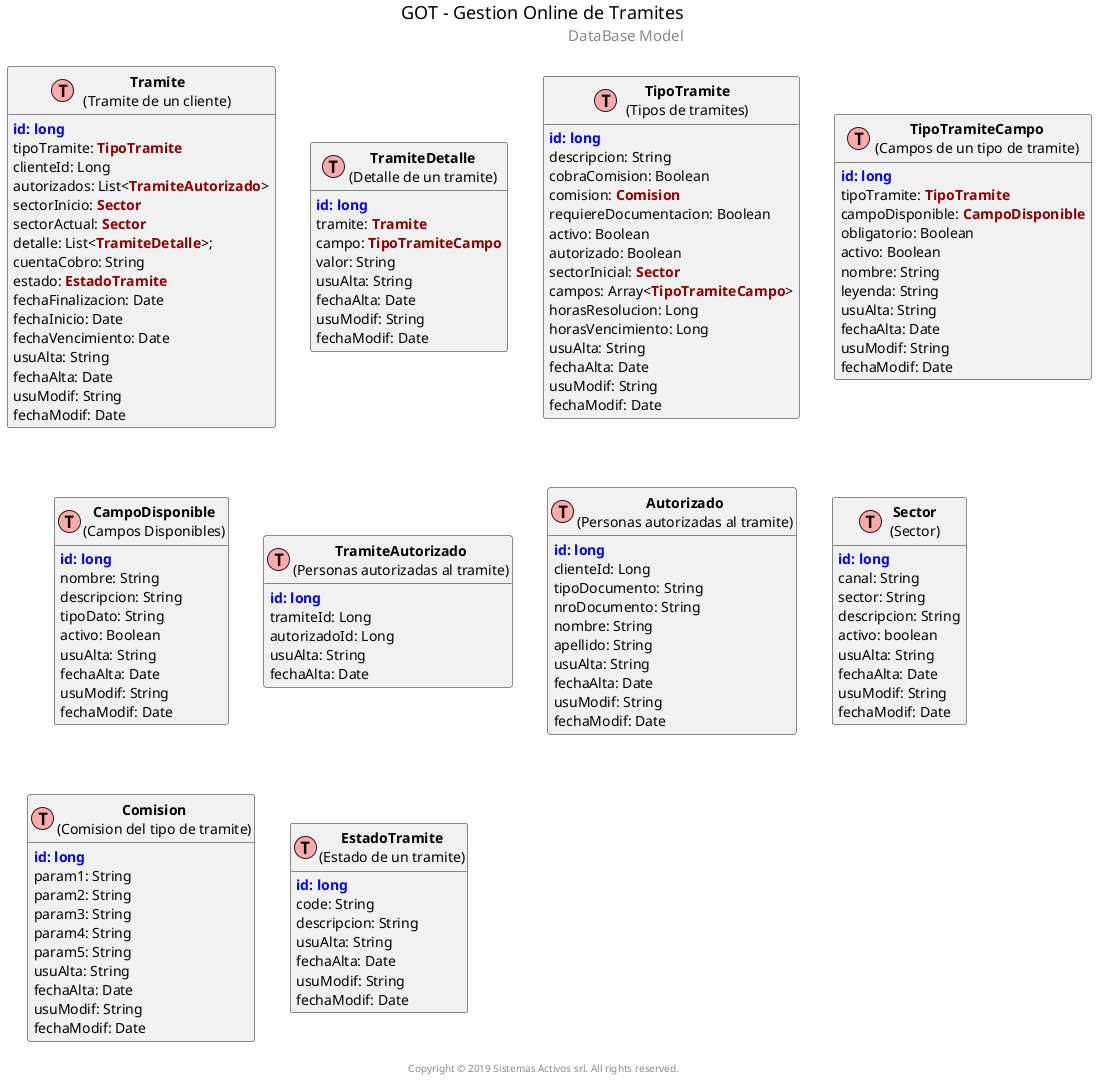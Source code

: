 @startuml model

'title GOT DataBase Model

center header
<font color=black size=18>GOT - Gestion Online de Tramites</font>
<font size=15>DataBase Model</font>
<font size=15></font>
endheader

center footer \n Copyright © 2019 Sistemas Activos srl. All rights reserved.


' uncomment the line below if you're using computer with a retina display
' skinparam dpi 300
!define Table(name,desc) class name as "desc" << (T,#FFAAAA) >>
' we use bold for primary key
' green color for unique
' and underscore for not_null
!define primary_key(x) <b><color:blue>x</color></b>
!define unique(x) <color:green>x</color>
!define not_null(x) <u>x</u>
' other tags available:
' <i></i>
' <back:COLOR></color>, where color is a color name or html color code
' [#FFAACC]
' see: http://plantuml.com/classes.html#More
hide methods
hide stereotypes

' entities
'not_null[unique[username]] VARCHAR[32]
'not_null[password] VARCHAR[64]
'primary_key[ID]  VARCHAR2[1 BYTE]

Table(Tramite, "<b>Tramite</b>\n(Tramite de un cliente)") {
primary_key(id:) <b><color:blue>long</color></b>
tipoTramite: <b><color:darkred>TipoTramite</color></b>
clienteId: Long
autorizados: List<<b><color:darkred>TramiteAutorizado</color></b>>
sectorInicio: <b><color:darkred>Sector</color></b>
sectorActual: <b><color:darkred>Sector</color></b>
detalle: List<<b><color:darkred>TramiteDetalle</color></b>>;
cuentaCobro: String
estado: <b><color:darkred>EstadoTramite</color></b>
fechaFinalizacion: Date
fechaInicio: Date
fechaVencimiento: Date
usuAlta: String
fechaAlta: Date
usuModif: String
fechaModif: Date
}

Table(TramiteDetalle, "<b>TramiteDetalle</b>\n(Detalle de un tramite)") {
primary_key(id:) <b><color:blue>long</color></b>
tramite: <b><color:darkred>Tramite</color></b>
campo: <b><color:darkred>TipoTramiteCampo</color></b>
valor: String
usuAlta: String
fechaAlta: Date
usuModif: String
fechaModif: Date
}

Table(TipoTramite, "<b>TipoTramite</b>\n(Tipos de tramites)") {
primary_key(id:) <b><color:blue>long</color></b>
descripcion: String
cobraComision: Boolean
comision: <b><color:darkred>Comision</color></b>
requiereDocumentacion: Boolean
activo: Boolean
autorizado: Boolean
sectorInicial: <b><color:darkred>Sector</color></b>
campos: Array<<b><color:darkred>TipoTramiteCampo</color></b>>
horasResolucion: Long
horasVencimiento: Long
usuAlta: String
fechaAlta: Date
usuModif: String
fechaModif: Date
}

Table(TipoTramiteCampo, "<b>TipoTramiteCampo</b>\n(Campos de un tipo de tramite)") {
primary_key(id:) <b><color:blue>long</color></b>
tipoTramite: <b><color:darkred>TipoTramite</color></b>
campoDisponible: <b><color:darkred>CampoDisponible</color></b>
obligatorio: Boolean
activo: Boolean
nombre: String
leyenda: String
usuAlta: String
fechaAlta: Date
usuModif: String
fechaModif: Date
}

Table(CampoDisponible, "<b>CampoDisponible</b>\n(Campos Disponibles)") {
primary_key(id:) <b><color:blue>long</color></b>
nombre: String
descripcion: String
tipoDato: String
activo: Boolean
usuAlta: String
fechaAlta: Date
usuModif: String
fechaModif: Date
}

Table(TramiteAutorizado, "<b>TramiteAutorizado</b>\n(Personas autorizadas al tramite)") {
primary_key(id:) <b><color:blue>long</color></b>
tramiteId: Long
autorizadoId: Long
usuAlta: String
fechaAlta: Date
}

Table(Autorizado, "<b>Autorizado</b>\n(Personas autorizadas al tramite)") {
primary_key(id:) <b><color:blue>long</color></b>
clienteId: Long
tipoDocumento: String
nroDocumento: String
nombre: String
apellido: String
usuAlta: String
fechaAlta: Date
usuModif: String
fechaModif: Date
}

Table(Sector, "<b>Sector</b>\n(Sector)") {
primary_key(id:) <b><color:blue>long</color></b>
canal: String
sector: String
descripcion: String
activo: boolean
usuAlta: String
fechaAlta: Date
usuModif: String
fechaModif: Date
}

Table(Comision, "<b>Comision</b>\n(Comision del tipo de tramite)") {
primary_key(id:) <b><color:blue>long</color></b>
param1: String
param2: String
param3: String
param4: String
param5: String
usuAlta: String
fechaAlta: Date
usuModif: String
fechaModif: Date
}

Table(EstadoTramite, "<b>EstadoTramite</b>\n(Estado de un tramite)") {
primary_key(id:) <b><color:blue>long</color></b>
code: String
descripcion: String
usuAlta: String
fechaAlta: Date
usuModif: String
fechaModif: Date
}
' relationships
' one-to-one relationship
'user -- user_profile : "A user only \nhas one profile"

' one to may relationship
'user --> session : "A user may have\n many sessions"

' many to many relationship
' Add mark if you like
'user "1" --> "*" user_group : "A user may be \nin many groups"
'group "1" --> "0..N" user_group : "A group may \ncontain many users"

@enduml
